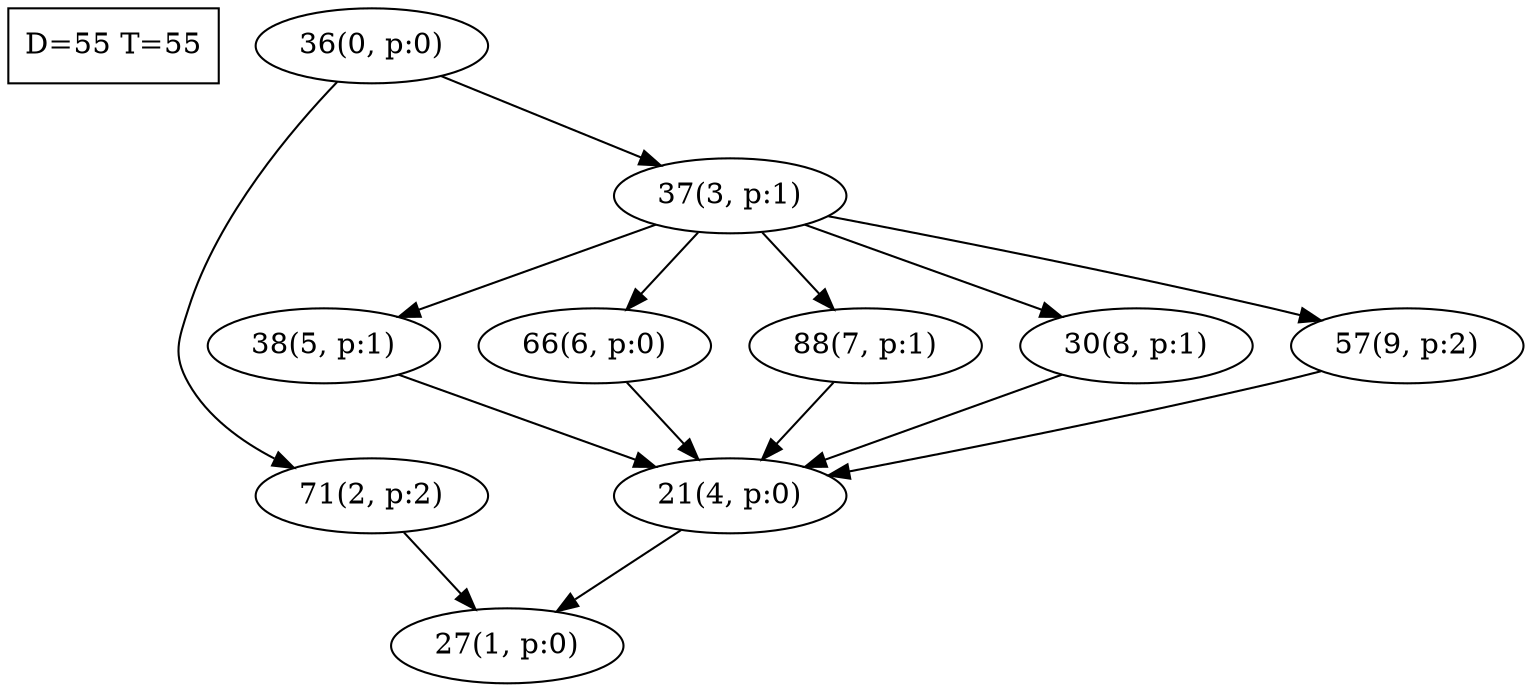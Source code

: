 digraph Task {
i [shape=box, label="D=55 T=55"]; 
0 [label="36(0, p:0)"];
1 [label="27(1, p:0)"];
2 [label="71(2, p:2)"];
3 [label="37(3, p:1)"];
4 [label="21(4, p:0)"];
5 [label="38(5, p:1)"];
6 [label="66(6, p:0)"];
7 [label="88(7, p:1)"];
8 [label="30(8, p:1)"];
9 [label="57(9, p:2)"];
0 -> 2;
0 -> 3;
2 -> 1;
3 -> 5;
3 -> 6;
3 -> 7;
3 -> 8;
3 -> 9;
4 -> 1;
5 -> 4;
6 -> 4;
7 -> 4;
8 -> 4;
9 -> 4;
}